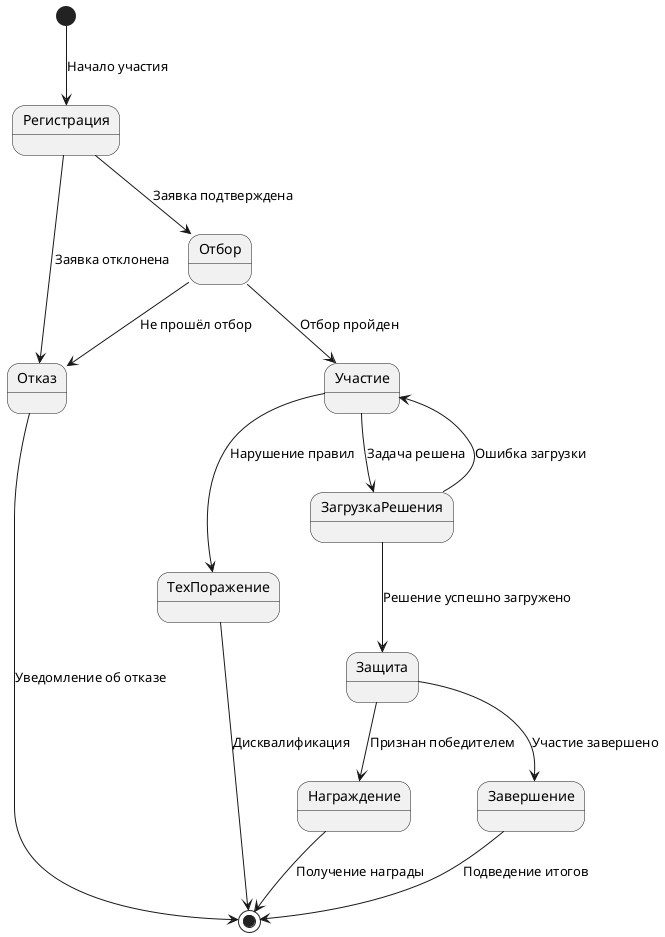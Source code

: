 @startuml
'!include styles.puml;

[*] --> Регистрация : Начало участия

Регистрация --> Отказ : Заявка отклонена
Регистрация --> Отбор : Заявка подтверждена

Отбор --> Отказ : Не прошёл отбор
Отбор --> Участие : Отбор пройден

Участие --> ТехПоражение : Нарушение правил
Участие --> ЗагрузкаРешения : Задача решена

ЗагрузкаРешения --> Участие : Ошибка загрузки
ЗагрузкаРешения --> Защита : Решение успешно загружено

Защита --> Награждение : Признан победителем
Защита --> Завершение : Участие завершено

Награждение --> [*] : Получение награды
Отказ --> [*] : Уведомление об отказе
ТехПоражение --> [*] : Дисквалификация
Завершение --> [*] : Подведение итогов
@enduml


Регистрация --> Отказ : Заявка отклонена
ЗагрузкаРешения --> Защита : Успешная загрузка
Защита --> Награждение : Победа
Защита --> Завершение : Участие завершено
@enduml

